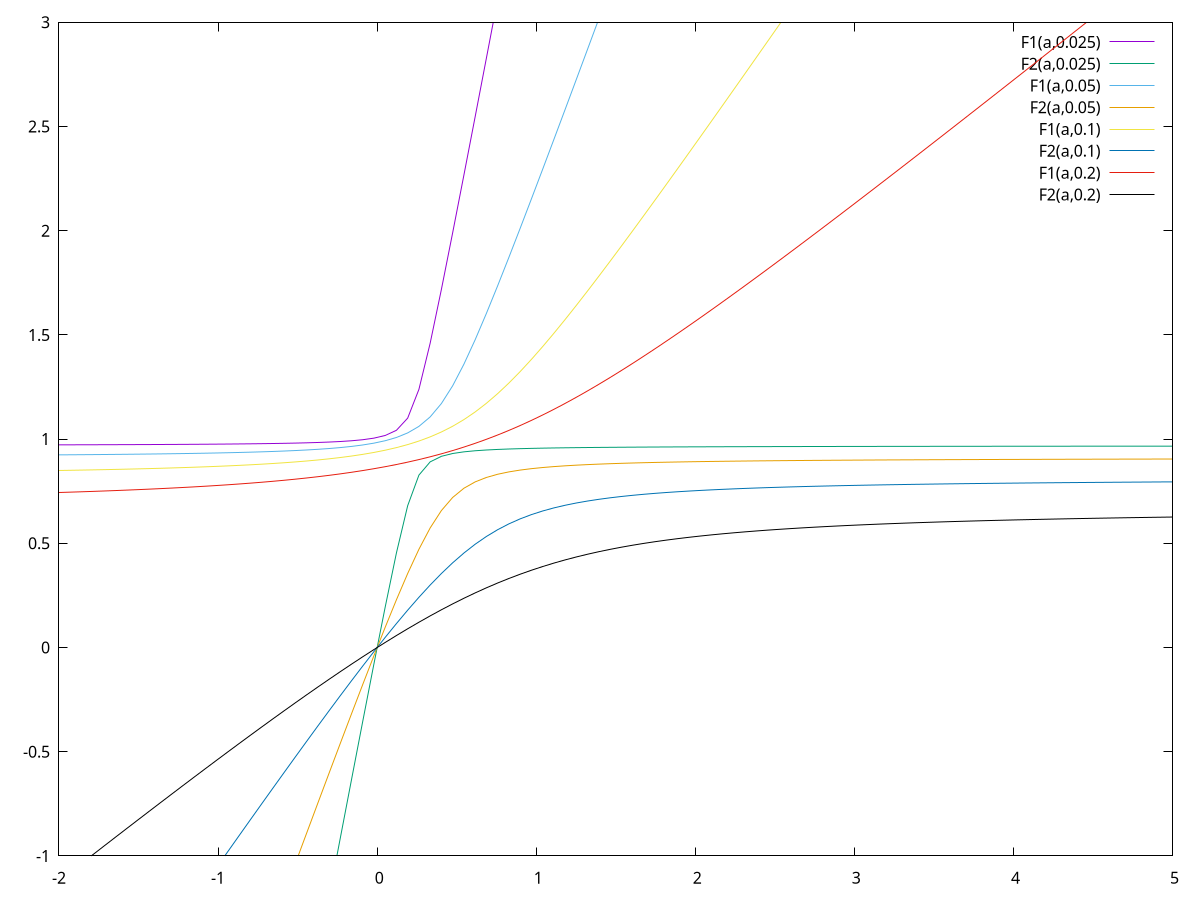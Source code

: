 #!/usr/bin/gnuplot

A(a,b)=4.0*(b+1.0)*b
B(a,b)=-1.0/sqrt(15) * (3.0/2.0*a + 4.0*a*b + 16.0*b)
C(a,b)=2.0/5.0*a

D(a,b)=B(a,b)*B(a,b)-4*A(a,b)*C(a,b)

F1(a,b)= (-B(a,b)+sqrt(D(a,b)))/2.0/A(a,b)
F2(a,b)= (-B(a,b)-sqrt(D(a,b)))/2.0/A(a,b)

# splot [a=0:5] [b=0:1] [0:3] F1(a,b), F2(a,b)

pause -1
#set nokey
#set terminal fig metric size 15 7
#set output "out.fig"

plot [a=-2:5] [-1:3] F1(a,0.025), F2(a,0.025),\
       F1(a,0.05), F2(a,0.05), F1(a,0.1), F2(a,0.1), F1(a,0.2), F2(a,0.2)
#   4*b/sqrt(15)/(b+8.0/3), b*a/sqrt(15.0) *3.0/8 * (b+8.0/3)/(b+1)

pause -1